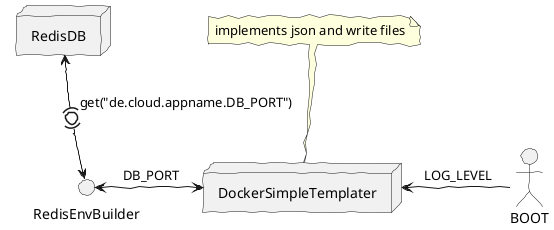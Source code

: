 @startuml
skinparam handwritten true

node RedisDB
interface RedisEnvBuilder
actor BOOT
node DockerSimpleTemplater


RedisDB <-(0)-> RedisEnvBuilder:get("de.cloud.appname.DB_PORT")
DockerSimpleTemplater <- BOOT:" LOG_LEVEL"
RedisEnvBuilder <-> DockerSimpleTemplater:" DB_PORT"
note top: implements json and write files


@enduml
